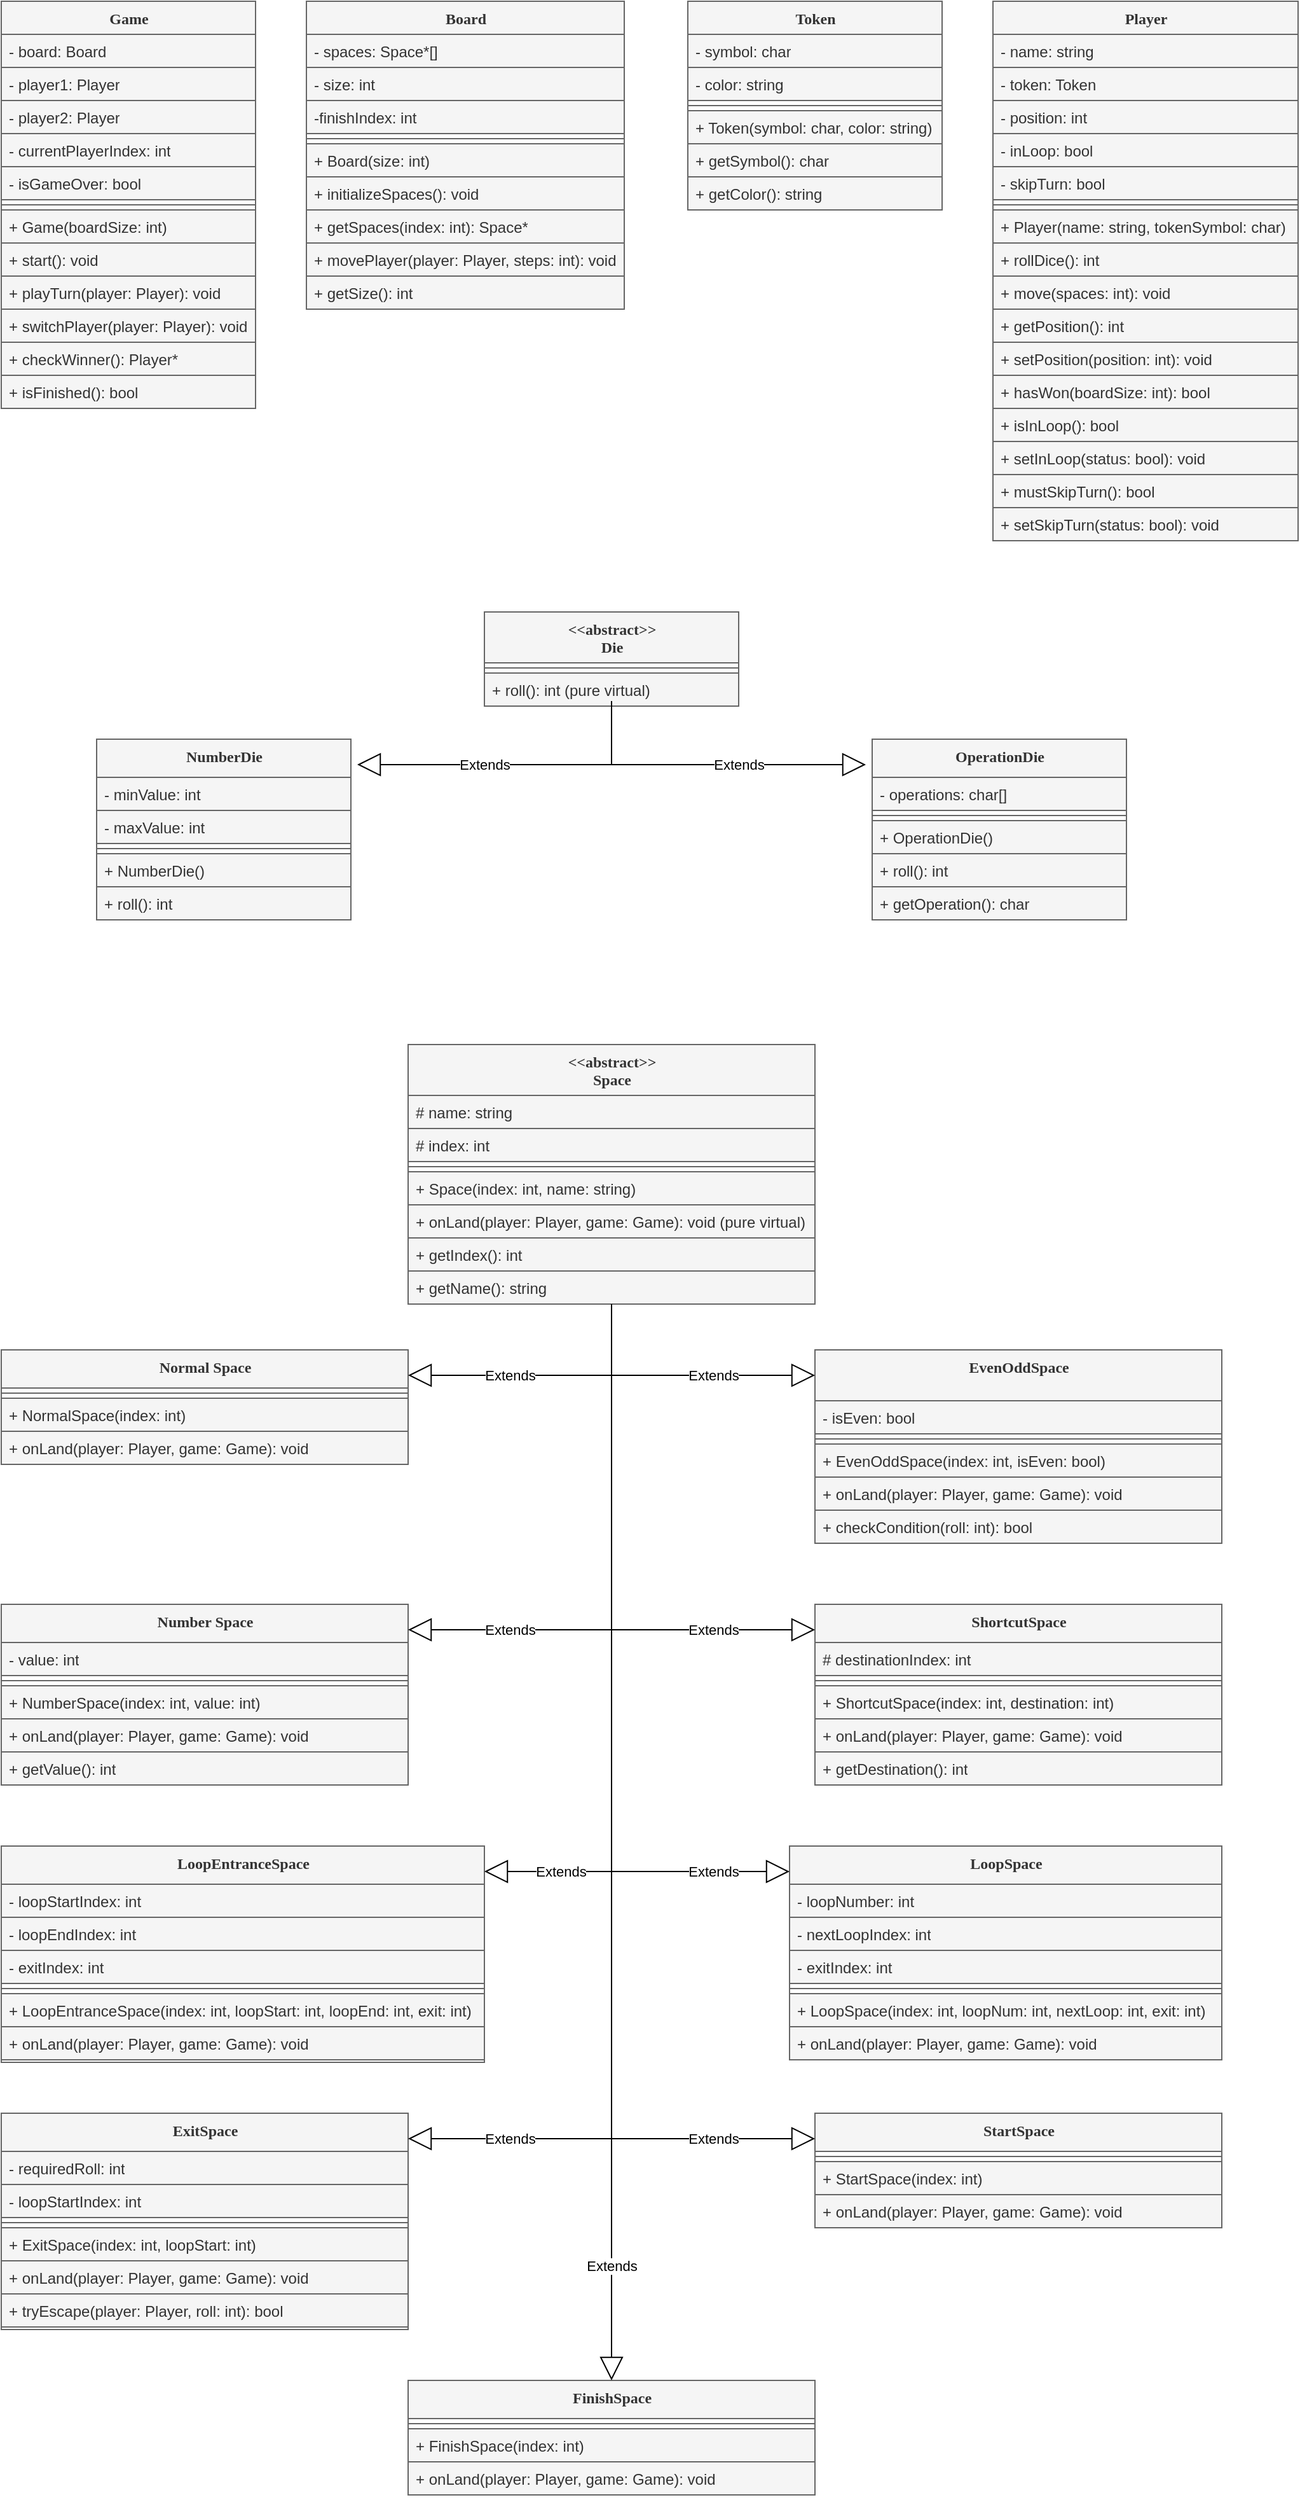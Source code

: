 <mxfile version="26.1.1">
  <diagram name="Page-1" id="9f46799a-70d6-7492-0946-bef42562c5a5">
    <mxGraphModel dx="1434" dy="879" grid="1" gridSize="10" guides="1" tooltips="1" connect="1" arrows="1" fold="1" page="1" pageScale="1" pageWidth="1100" pageHeight="850" background="none" math="0" shadow="0" adaptiveColors="auto">
      <root>
        <mxCell id="0" />
        <mxCell id="1" parent="0" />
        <mxCell id="yjmBPIs3GRNhi1gVWEYC-3" value="Game" style="swimlane;html=1;fontStyle=1;align=center;verticalAlign=top;childLayout=stackLayout;horizontal=1;startSize=26;horizontalStack=0;resizeParent=1;resizeLast=0;collapsible=1;marginBottom=0;swimlaneFillColor=#ffffff;rounded=0;shadow=0;comic=0;labelBackgroundColor=none;strokeWidth=1;fontFamily=Verdana;fontSize=12;fillColor=#f5f5f5;strokeColor=#666666;fontColor=#333333;" vertex="1" parent="1">
          <mxGeometry x="40" y="40" width="200" height="320" as="geometry" />
        </mxCell>
        <mxCell id="yjmBPIs3GRNhi1gVWEYC-4" value="- board: Board" style="text;html=1;align=left;verticalAlign=top;spacingLeft=4;spacingRight=4;whiteSpace=wrap;overflow=hidden;rotatable=0;points=[[0,0.5],[1,0.5]];portConstraint=eastwest;fillColor=#f5f5f5;strokeColor=#666666;fontColor=#333333;" vertex="1" parent="yjmBPIs3GRNhi1gVWEYC-3">
          <mxGeometry y="26" width="200" height="26" as="geometry" />
        </mxCell>
        <mxCell id="yjmBPIs3GRNhi1gVWEYC-5" value="- player1: Player&lt;div&gt;&lt;br&gt;&lt;/div&gt;" style="text;html=1;align=left;verticalAlign=top;spacingLeft=4;spacingRight=4;whiteSpace=wrap;overflow=hidden;rotatable=0;points=[[0,0.5],[1,0.5]];portConstraint=eastwest;fillColor=#f5f5f5;strokeColor=#666666;fontColor=#333333;" vertex="1" parent="yjmBPIs3GRNhi1gVWEYC-3">
          <mxGeometry y="52" width="200" height="26" as="geometry" />
        </mxCell>
        <mxCell id="yjmBPIs3GRNhi1gVWEYC-6" value="- player2: Player" style="text;html=1;align=left;verticalAlign=top;spacingLeft=4;spacingRight=4;whiteSpace=wrap;overflow=hidden;rotatable=0;points=[[0,0.5],[1,0.5]];portConstraint=eastwest;labelBackgroundColor=none;fillColor=#f5f5f5;strokeColor=#666666;fontColor=#333333;" vertex="1" parent="yjmBPIs3GRNhi1gVWEYC-3">
          <mxGeometry y="78" width="200" height="26" as="geometry" />
        </mxCell>
        <mxCell id="yjmBPIs3GRNhi1gVWEYC-7" value="- currentPlayerIndex: int" style="text;html=1;align=left;verticalAlign=top;spacingLeft=4;spacingRight=4;whiteSpace=wrap;overflow=hidden;rotatable=0;points=[[0,0.5],[1,0.5]];portConstraint=eastwest;fillColor=#f5f5f5;strokeColor=#666666;fontColor=#333333;" vertex="1" parent="yjmBPIs3GRNhi1gVWEYC-3">
          <mxGeometry y="104" width="200" height="26" as="geometry" />
        </mxCell>
        <mxCell id="yjmBPIs3GRNhi1gVWEYC-8" value="- isGameOver: bool" style="text;html=1;align=left;verticalAlign=top;spacingLeft=4;spacingRight=4;whiteSpace=wrap;overflow=hidden;rotatable=0;points=[[0,0.5],[1,0.5]];portConstraint=eastwest;fillColor=#f5f5f5;strokeColor=#666666;fontColor=#333333;" vertex="1" parent="yjmBPIs3GRNhi1gVWEYC-3">
          <mxGeometry y="130" width="200" height="26" as="geometry" />
        </mxCell>
        <mxCell id="yjmBPIs3GRNhi1gVWEYC-9" value="" style="line;html=1;strokeWidth=1;align=left;verticalAlign=middle;spacingTop=-1;spacingLeft=3;spacingRight=3;rotatable=0;labelPosition=right;points=[];portConstraint=eastwest;fillColor=#f5f5f5;strokeColor=#666666;fontColor=#333333;" vertex="1" parent="yjmBPIs3GRNhi1gVWEYC-3">
          <mxGeometry y="156" width="200" height="8" as="geometry" />
        </mxCell>
        <mxCell id="yjmBPIs3GRNhi1gVWEYC-10" value="+ Game(boardSize: int)" style="text;html=1;align=left;verticalAlign=top;spacingLeft=4;spacingRight=4;whiteSpace=wrap;overflow=hidden;rotatable=0;points=[[0,0.5],[1,0.5]];portConstraint=eastwest;fillColor=#f5f5f5;strokeColor=#666666;fontColor=#333333;" vertex="1" parent="yjmBPIs3GRNhi1gVWEYC-3">
          <mxGeometry y="164" width="200" height="26" as="geometry" />
        </mxCell>
        <mxCell id="yjmBPIs3GRNhi1gVWEYC-11" value="+ start(): void" style="text;html=1;align=left;verticalAlign=top;spacingLeft=4;spacingRight=4;whiteSpace=wrap;overflow=hidden;rotatable=0;points=[[0,0.5],[1,0.5]];portConstraint=eastwest;fillColor=#f5f5f5;strokeColor=#666666;fontColor=#333333;" vertex="1" parent="yjmBPIs3GRNhi1gVWEYC-3">
          <mxGeometry y="190" width="200" height="26" as="geometry" />
        </mxCell>
        <mxCell id="yjmBPIs3GRNhi1gVWEYC-22" value="+ playTurn(player: Player): void" style="text;html=1;align=left;verticalAlign=top;spacingLeft=4;spacingRight=4;whiteSpace=wrap;overflow=hidden;rotatable=0;points=[[0,0.5],[1,0.5]];portConstraint=eastwest;fillColor=#f5f5f5;strokeColor=#666666;fontColor=#333333;" vertex="1" parent="yjmBPIs3GRNhi1gVWEYC-3">
          <mxGeometry y="216" width="200" height="26" as="geometry" />
        </mxCell>
        <mxCell id="yjmBPIs3GRNhi1gVWEYC-23" value="+ switchPlayer(player: Player): void" style="text;html=1;align=left;verticalAlign=top;spacingLeft=4;spacingRight=4;whiteSpace=wrap;overflow=hidden;rotatable=0;points=[[0,0.5],[1,0.5]];portConstraint=eastwest;fillColor=#f5f5f5;strokeColor=#666666;fontColor=#333333;" vertex="1" parent="yjmBPIs3GRNhi1gVWEYC-3">
          <mxGeometry y="242" width="200" height="26" as="geometry" />
        </mxCell>
        <mxCell id="yjmBPIs3GRNhi1gVWEYC-24" value="+ checkWinner(): Player*" style="text;html=1;align=left;verticalAlign=top;spacingLeft=4;spacingRight=4;whiteSpace=wrap;overflow=hidden;rotatable=0;points=[[0,0.5],[1,0.5]];portConstraint=eastwest;fillColor=#f5f5f5;strokeColor=#666666;fontColor=#333333;" vertex="1" parent="yjmBPIs3GRNhi1gVWEYC-3">
          <mxGeometry y="268" width="200" height="26" as="geometry" />
        </mxCell>
        <mxCell id="yjmBPIs3GRNhi1gVWEYC-25" value="+ isFinished(): bool" style="text;html=1;align=left;verticalAlign=top;spacingLeft=4;spacingRight=4;whiteSpace=wrap;overflow=hidden;rotatable=0;points=[[0,0.5],[1,0.5]];portConstraint=eastwest;fillColor=#f5f5f5;strokeColor=#666666;fontColor=#333333;" vertex="1" parent="yjmBPIs3GRNhi1gVWEYC-3">
          <mxGeometry y="294" width="200" height="26" as="geometry" />
        </mxCell>
        <mxCell id="yjmBPIs3GRNhi1gVWEYC-26" value="Board" style="swimlane;html=1;fontStyle=1;align=center;verticalAlign=top;childLayout=stackLayout;horizontal=1;startSize=26;horizontalStack=0;resizeParent=1;resizeLast=0;collapsible=1;marginBottom=0;swimlaneFillColor=#ffffff;rounded=0;shadow=0;comic=0;labelBackgroundColor=none;strokeWidth=1;fontFamily=Verdana;fontSize=12;fillColor=#f5f5f5;strokeColor=#666666;fontColor=#333333;" vertex="1" parent="1">
          <mxGeometry x="280" y="40" width="250" height="242" as="geometry" />
        </mxCell>
        <mxCell id="yjmBPIs3GRNhi1gVWEYC-27" value="- spaces: Space*[]" style="text;html=1;align=left;verticalAlign=top;spacingLeft=4;spacingRight=4;whiteSpace=wrap;overflow=hidden;rotatable=0;points=[[0,0.5],[1,0.5]];portConstraint=eastwest;fillColor=#f5f5f5;strokeColor=#666666;fontColor=#333333;" vertex="1" parent="yjmBPIs3GRNhi1gVWEYC-26">
          <mxGeometry y="26" width="250" height="26" as="geometry" />
        </mxCell>
        <mxCell id="yjmBPIs3GRNhi1gVWEYC-28" value="&lt;div&gt;- size: int&lt;/div&gt;" style="text;html=1;align=left;verticalAlign=top;spacingLeft=4;spacingRight=4;whiteSpace=wrap;overflow=hidden;rotatable=0;points=[[0,0.5],[1,0.5]];portConstraint=eastwest;fillColor=#f5f5f5;strokeColor=#666666;fontColor=#333333;" vertex="1" parent="yjmBPIs3GRNhi1gVWEYC-26">
          <mxGeometry y="52" width="250" height="26" as="geometry" />
        </mxCell>
        <mxCell id="yjmBPIs3GRNhi1gVWEYC-29" value="-finishIndex: int" style="text;html=1;align=left;verticalAlign=top;spacingLeft=4;spacingRight=4;whiteSpace=wrap;overflow=hidden;rotatable=0;points=[[0,0.5],[1,0.5]];portConstraint=eastwest;labelBackgroundColor=none;fillColor=#f5f5f5;strokeColor=#666666;fontColor=#333333;" vertex="1" parent="yjmBPIs3GRNhi1gVWEYC-26">
          <mxGeometry y="78" width="250" height="26" as="geometry" />
        </mxCell>
        <mxCell id="yjmBPIs3GRNhi1gVWEYC-32" value="" style="line;html=1;strokeWidth=1;align=left;verticalAlign=middle;spacingTop=-1;spacingLeft=3;spacingRight=3;rotatable=0;labelPosition=right;points=[];portConstraint=eastwest;fillColor=#f5f5f5;strokeColor=#666666;fontColor=#333333;" vertex="1" parent="yjmBPIs3GRNhi1gVWEYC-26">
          <mxGeometry y="104" width="250" height="8" as="geometry" />
        </mxCell>
        <mxCell id="yjmBPIs3GRNhi1gVWEYC-33" value="+ Board(size: int)" style="text;html=1;align=left;verticalAlign=top;spacingLeft=4;spacingRight=4;whiteSpace=wrap;overflow=hidden;rotatable=0;points=[[0,0.5],[1,0.5]];portConstraint=eastwest;fillColor=#f5f5f5;strokeColor=#666666;fontColor=#333333;" vertex="1" parent="yjmBPIs3GRNhi1gVWEYC-26">
          <mxGeometry y="112" width="250" height="26" as="geometry" />
        </mxCell>
        <mxCell id="yjmBPIs3GRNhi1gVWEYC-34" value="+ initializeSpaces(): void" style="text;html=1;align=left;verticalAlign=top;spacingLeft=4;spacingRight=4;whiteSpace=wrap;overflow=hidden;rotatable=0;points=[[0,0.5],[1,0.5]];portConstraint=eastwest;fillColor=#f5f5f5;strokeColor=#666666;fontColor=#333333;" vertex="1" parent="yjmBPIs3GRNhi1gVWEYC-26">
          <mxGeometry y="138" width="250" height="26" as="geometry" />
        </mxCell>
        <mxCell id="yjmBPIs3GRNhi1gVWEYC-35" value="+ getSpaces(index: int): Space*" style="text;html=1;align=left;verticalAlign=top;spacingLeft=4;spacingRight=4;whiteSpace=wrap;overflow=hidden;rotatable=0;points=[[0,0.5],[1,0.5]];portConstraint=eastwest;fillColor=#f5f5f5;strokeColor=#666666;fontColor=#333333;" vertex="1" parent="yjmBPIs3GRNhi1gVWEYC-26">
          <mxGeometry y="164" width="250" height="26" as="geometry" />
        </mxCell>
        <mxCell id="yjmBPIs3GRNhi1gVWEYC-36" value="+ movePlayer(player: Player, steps: int): void" style="text;html=1;align=left;verticalAlign=top;spacingLeft=4;spacingRight=4;whiteSpace=wrap;overflow=hidden;rotatable=0;points=[[0,0.5],[1,0.5]];portConstraint=eastwest;fillColor=#f5f5f5;strokeColor=#666666;fontColor=#333333;" vertex="1" parent="yjmBPIs3GRNhi1gVWEYC-26">
          <mxGeometry y="190" width="250" height="26" as="geometry" />
        </mxCell>
        <mxCell id="yjmBPIs3GRNhi1gVWEYC-37" value="+ getSize(): int" style="text;html=1;align=left;verticalAlign=top;spacingLeft=4;spacingRight=4;whiteSpace=wrap;overflow=hidden;rotatable=0;points=[[0,0.5],[1,0.5]];portConstraint=eastwest;fillColor=#f5f5f5;strokeColor=#666666;fontColor=#333333;" vertex="1" parent="yjmBPIs3GRNhi1gVWEYC-26">
          <mxGeometry y="216" width="250" height="26" as="geometry" />
        </mxCell>
        <mxCell id="yjmBPIs3GRNhi1gVWEYC-39" value="Player" style="swimlane;html=1;fontStyle=1;align=center;verticalAlign=top;childLayout=stackLayout;horizontal=1;startSize=26;horizontalStack=0;resizeParent=1;resizeLast=0;collapsible=1;marginBottom=0;swimlaneFillColor=#ffffff;rounded=0;shadow=0;comic=0;labelBackgroundColor=none;strokeWidth=1;fontFamily=Verdana;fontSize=12;fillColor=#f5f5f5;strokeColor=#666666;fontColor=#333333;" vertex="1" parent="1">
          <mxGeometry x="820" y="40" width="240" height="424" as="geometry" />
        </mxCell>
        <mxCell id="yjmBPIs3GRNhi1gVWEYC-40" value="- name: string" style="text;html=1;align=left;verticalAlign=top;spacingLeft=4;spacingRight=4;whiteSpace=wrap;overflow=hidden;rotatable=0;points=[[0,0.5],[1,0.5]];portConstraint=eastwest;fillColor=#f5f5f5;strokeColor=#666666;fontColor=#333333;" vertex="1" parent="yjmBPIs3GRNhi1gVWEYC-39">
          <mxGeometry y="26" width="240" height="26" as="geometry" />
        </mxCell>
        <mxCell id="yjmBPIs3GRNhi1gVWEYC-41" value="&lt;div&gt;- token: Token&lt;/div&gt;" style="text;html=1;align=left;verticalAlign=top;spacingLeft=4;spacingRight=4;whiteSpace=wrap;overflow=hidden;rotatable=0;points=[[0,0.5],[1,0.5]];portConstraint=eastwest;fillColor=#f5f5f5;strokeColor=#666666;fontColor=#333333;" vertex="1" parent="yjmBPIs3GRNhi1gVWEYC-39">
          <mxGeometry y="52" width="240" height="26" as="geometry" />
        </mxCell>
        <mxCell id="yjmBPIs3GRNhi1gVWEYC-42" value="- position: int" style="text;html=1;align=left;verticalAlign=top;spacingLeft=4;spacingRight=4;whiteSpace=wrap;overflow=hidden;rotatable=0;points=[[0,0.5],[1,0.5]];portConstraint=eastwest;labelBackgroundColor=none;fillColor=#f5f5f5;strokeColor=#666666;fontColor=#333333;" vertex="1" parent="yjmBPIs3GRNhi1gVWEYC-39">
          <mxGeometry y="78" width="240" height="26" as="geometry" />
        </mxCell>
        <mxCell id="yjmBPIs3GRNhi1gVWEYC-50" value="- inLoop: bool" style="text;html=1;align=left;verticalAlign=top;spacingLeft=4;spacingRight=4;whiteSpace=wrap;overflow=hidden;rotatable=0;points=[[0,0.5],[1,0.5]];portConstraint=eastwest;labelBackgroundColor=none;fillColor=#f5f5f5;strokeColor=#666666;fontColor=#333333;" vertex="1" parent="yjmBPIs3GRNhi1gVWEYC-39">
          <mxGeometry y="104" width="240" height="26" as="geometry" />
        </mxCell>
        <mxCell id="yjmBPIs3GRNhi1gVWEYC-49" value="- skipTurn: bool" style="text;html=1;align=left;verticalAlign=top;spacingLeft=4;spacingRight=4;whiteSpace=wrap;overflow=hidden;rotatable=0;points=[[0,0.5],[1,0.5]];portConstraint=eastwest;labelBackgroundColor=none;fillColor=#f5f5f5;strokeColor=#666666;fontColor=#333333;" vertex="1" parent="yjmBPIs3GRNhi1gVWEYC-39">
          <mxGeometry y="130" width="240" height="26" as="geometry" />
        </mxCell>
        <mxCell id="yjmBPIs3GRNhi1gVWEYC-43" value="" style="line;html=1;strokeWidth=1;align=left;verticalAlign=middle;spacingTop=-1;spacingLeft=3;spacingRight=3;rotatable=0;labelPosition=right;points=[];portConstraint=eastwest;fillColor=#f5f5f5;strokeColor=#666666;fontColor=#333333;" vertex="1" parent="yjmBPIs3GRNhi1gVWEYC-39">
          <mxGeometry y="156" width="240" height="8" as="geometry" />
        </mxCell>
        <mxCell id="yjmBPIs3GRNhi1gVWEYC-44" value="+ Player(name: string, tokenSymbol: char)" style="text;html=1;align=left;verticalAlign=top;spacingLeft=4;spacingRight=4;whiteSpace=wrap;overflow=hidden;rotatable=0;points=[[0,0.5],[1,0.5]];portConstraint=eastwest;fillColor=#f5f5f5;strokeColor=#666666;fontColor=#333333;" vertex="1" parent="yjmBPIs3GRNhi1gVWEYC-39">
          <mxGeometry y="164" width="240" height="26" as="geometry" />
        </mxCell>
        <mxCell id="yjmBPIs3GRNhi1gVWEYC-45" value="+ rollDice(): int" style="text;html=1;align=left;verticalAlign=top;spacingLeft=4;spacingRight=4;whiteSpace=wrap;overflow=hidden;rotatable=0;points=[[0,0.5],[1,0.5]];portConstraint=eastwest;fillColor=#f5f5f5;strokeColor=#666666;fontColor=#333333;" vertex="1" parent="yjmBPIs3GRNhi1gVWEYC-39">
          <mxGeometry y="190" width="240" height="26" as="geometry" />
        </mxCell>
        <mxCell id="yjmBPIs3GRNhi1gVWEYC-46" value="+ move(spaces: int): void" style="text;html=1;align=left;verticalAlign=top;spacingLeft=4;spacingRight=4;whiteSpace=wrap;overflow=hidden;rotatable=0;points=[[0,0.5],[1,0.5]];portConstraint=eastwest;fillColor=#f5f5f5;strokeColor=#666666;fontColor=#333333;" vertex="1" parent="yjmBPIs3GRNhi1gVWEYC-39">
          <mxGeometry y="216" width="240" height="26" as="geometry" />
        </mxCell>
        <mxCell id="yjmBPIs3GRNhi1gVWEYC-47" value="+ getPosition(): int" style="text;html=1;align=left;verticalAlign=top;spacingLeft=4;spacingRight=4;whiteSpace=wrap;overflow=hidden;rotatable=0;points=[[0,0.5],[1,0.5]];portConstraint=eastwest;fillColor=#f5f5f5;strokeColor=#666666;fontColor=#333333;" vertex="1" parent="yjmBPIs3GRNhi1gVWEYC-39">
          <mxGeometry y="242" width="240" height="26" as="geometry" />
        </mxCell>
        <mxCell id="yjmBPIs3GRNhi1gVWEYC-48" value="+ setPosition(position: int): void&lt;div&gt;&amp;nbsp;&lt;/div&gt;" style="text;html=1;align=left;verticalAlign=top;spacingLeft=4;spacingRight=4;whiteSpace=wrap;overflow=hidden;rotatable=0;points=[[0,0.5],[1,0.5]];portConstraint=eastwest;fillColor=#f5f5f5;strokeColor=#666666;fontColor=#333333;" vertex="1" parent="yjmBPIs3GRNhi1gVWEYC-39">
          <mxGeometry y="268" width="240" height="26" as="geometry" />
        </mxCell>
        <mxCell id="yjmBPIs3GRNhi1gVWEYC-51" value="+ hasWon(boardSize: int): bool" style="text;html=1;align=left;verticalAlign=top;spacingLeft=4;spacingRight=4;whiteSpace=wrap;overflow=hidden;rotatable=0;points=[[0,0.5],[1,0.5]];portConstraint=eastwest;fillColor=#f5f5f5;strokeColor=#666666;fontColor=#333333;" vertex="1" parent="yjmBPIs3GRNhi1gVWEYC-39">
          <mxGeometry y="294" width="240" height="26" as="geometry" />
        </mxCell>
        <mxCell id="yjmBPIs3GRNhi1gVWEYC-52" value="+ isInLoop(): bool" style="text;html=1;align=left;verticalAlign=top;spacingLeft=4;spacingRight=4;whiteSpace=wrap;overflow=hidden;rotatable=0;points=[[0,0.5],[1,0.5]];portConstraint=eastwest;fillColor=#f5f5f5;strokeColor=#666666;fontColor=#333333;" vertex="1" parent="yjmBPIs3GRNhi1gVWEYC-39">
          <mxGeometry y="320" width="240" height="26" as="geometry" />
        </mxCell>
        <mxCell id="yjmBPIs3GRNhi1gVWEYC-53" value="+ setInLoop(status: bool): void" style="text;html=1;align=left;verticalAlign=top;spacingLeft=4;spacingRight=4;whiteSpace=wrap;overflow=hidden;rotatable=0;points=[[0,0.5],[1,0.5]];portConstraint=eastwest;fillColor=#f5f5f5;strokeColor=#666666;fontColor=#333333;" vertex="1" parent="yjmBPIs3GRNhi1gVWEYC-39">
          <mxGeometry y="346" width="240" height="26" as="geometry" />
        </mxCell>
        <mxCell id="yjmBPIs3GRNhi1gVWEYC-54" value="+ mustSkipTurn(): bool" style="text;html=1;align=left;verticalAlign=top;spacingLeft=4;spacingRight=4;whiteSpace=wrap;overflow=hidden;rotatable=0;points=[[0,0.5],[1,0.5]];portConstraint=eastwest;fillColor=#f5f5f5;strokeColor=#666666;fontColor=#333333;" vertex="1" parent="yjmBPIs3GRNhi1gVWEYC-39">
          <mxGeometry y="372" width="240" height="26" as="geometry" />
        </mxCell>
        <mxCell id="yjmBPIs3GRNhi1gVWEYC-55" value="+ setSkipTurn(status: bool): void" style="text;html=1;align=left;verticalAlign=top;spacingLeft=4;spacingRight=4;whiteSpace=wrap;overflow=hidden;rotatable=0;points=[[0,0.5],[1,0.5]];portConstraint=eastwest;fillColor=#f5f5f5;strokeColor=#666666;fontColor=#333333;" vertex="1" parent="yjmBPIs3GRNhi1gVWEYC-39">
          <mxGeometry y="398" width="240" height="26" as="geometry" />
        </mxCell>
        <mxCell id="yjmBPIs3GRNhi1gVWEYC-56" value="Token" style="swimlane;html=1;fontStyle=1;align=center;verticalAlign=top;childLayout=stackLayout;horizontal=1;startSize=26;horizontalStack=0;resizeParent=1;resizeLast=0;collapsible=1;marginBottom=0;swimlaneFillColor=#ffffff;rounded=0;shadow=0;comic=0;labelBackgroundColor=none;strokeWidth=1;fontFamily=Verdana;fontSize=12;fillColor=#f5f5f5;strokeColor=#666666;fontColor=#333333;" vertex="1" parent="1">
          <mxGeometry x="580" y="40" width="200" height="164" as="geometry" />
        </mxCell>
        <mxCell id="yjmBPIs3GRNhi1gVWEYC-73" value="- symbol: char" style="text;html=1;align=left;verticalAlign=top;spacingLeft=4;spacingRight=4;whiteSpace=wrap;overflow=hidden;rotatable=0;points=[[0,0.5],[1,0.5]];portConstraint=eastwest;fillColor=#f5f5f5;strokeColor=#666666;fontColor=#333333;" vertex="1" parent="yjmBPIs3GRNhi1gVWEYC-56">
          <mxGeometry y="26" width="200" height="26" as="geometry" />
        </mxCell>
        <mxCell id="yjmBPIs3GRNhi1gVWEYC-57" value="- color: string" style="text;html=1;align=left;verticalAlign=top;spacingLeft=4;spacingRight=4;whiteSpace=wrap;overflow=hidden;rotatable=0;points=[[0,0.5],[1,0.5]];portConstraint=eastwest;fillColor=#f5f5f5;strokeColor=#666666;fontColor=#333333;" vertex="1" parent="yjmBPIs3GRNhi1gVWEYC-56">
          <mxGeometry y="52" width="200" height="26" as="geometry" />
        </mxCell>
        <mxCell id="yjmBPIs3GRNhi1gVWEYC-62" value="" style="line;html=1;strokeWidth=1;align=left;verticalAlign=middle;spacingTop=-1;spacingLeft=3;spacingRight=3;rotatable=0;labelPosition=right;points=[];portConstraint=eastwest;fillColor=#f5f5f5;strokeColor=#666666;fontColor=#333333;" vertex="1" parent="yjmBPIs3GRNhi1gVWEYC-56">
          <mxGeometry y="78" width="200" height="8" as="geometry" />
        </mxCell>
        <mxCell id="yjmBPIs3GRNhi1gVWEYC-63" value="+ Token(symbol: char, color: string)" style="text;html=1;align=left;verticalAlign=top;spacingLeft=4;spacingRight=4;whiteSpace=wrap;overflow=hidden;rotatable=0;points=[[0,0.5],[1,0.5]];portConstraint=eastwest;fillColor=#f5f5f5;strokeColor=#666666;fontColor=#333333;" vertex="1" parent="yjmBPIs3GRNhi1gVWEYC-56">
          <mxGeometry y="86" width="200" height="26" as="geometry" />
        </mxCell>
        <mxCell id="yjmBPIs3GRNhi1gVWEYC-86" value="+ getSymbol(): char" style="text;html=1;align=left;verticalAlign=top;spacingLeft=4;spacingRight=4;whiteSpace=wrap;overflow=hidden;rotatable=0;points=[[0,0.5],[1,0.5]];portConstraint=eastwest;fillColor=#f5f5f5;strokeColor=#666666;fontColor=#333333;" vertex="1" parent="yjmBPIs3GRNhi1gVWEYC-56">
          <mxGeometry y="112" width="200" height="26" as="geometry" />
        </mxCell>
        <mxCell id="yjmBPIs3GRNhi1gVWEYC-87" value="+ getColor(): string" style="text;html=1;align=left;verticalAlign=top;spacingLeft=4;spacingRight=4;whiteSpace=wrap;overflow=hidden;rotatable=0;points=[[0,0.5],[1,0.5]];portConstraint=eastwest;fillColor=#f5f5f5;strokeColor=#666666;fontColor=#333333;" vertex="1" parent="yjmBPIs3GRNhi1gVWEYC-56">
          <mxGeometry y="138" width="200" height="26" as="geometry" />
        </mxCell>
        <mxCell id="yjmBPIs3GRNhi1gVWEYC-95" value="NumberDie" style="swimlane;html=1;fontStyle=1;align=center;verticalAlign=top;childLayout=stackLayout;horizontal=1;startSize=30;horizontalStack=0;resizeParent=1;resizeLast=0;collapsible=1;marginBottom=0;swimlaneFillColor=#ffffff;rounded=0;shadow=0;comic=0;labelBackgroundColor=none;strokeWidth=1;fontFamily=Verdana;fontSize=12;fillColor=#f5f5f5;strokeColor=#666666;fontColor=#333333;" vertex="1" parent="1">
          <mxGeometry x="115" y="620" width="200" height="142" as="geometry" />
        </mxCell>
        <mxCell id="yjmBPIs3GRNhi1gVWEYC-98" value="- minValue: int" style="text;html=1;align=left;verticalAlign=top;spacingLeft=4;spacingRight=4;whiteSpace=wrap;overflow=hidden;rotatable=0;points=[[0,0.5],[1,0.5]];portConstraint=eastwest;fillColor=#f5f5f5;strokeColor=#666666;fontColor=#333333;" vertex="1" parent="yjmBPIs3GRNhi1gVWEYC-95">
          <mxGeometry y="30" width="200" height="26" as="geometry" />
        </mxCell>
        <mxCell id="yjmBPIs3GRNhi1gVWEYC-103" value="- maxValue: int&lt;div&gt;&lt;br&gt;&lt;/div&gt;" style="text;html=1;align=left;verticalAlign=top;spacingLeft=4;spacingRight=4;whiteSpace=wrap;overflow=hidden;rotatable=0;points=[[0,0.5],[1,0.5]];portConstraint=eastwest;fillColor=#f5f5f5;strokeColor=#666666;fontColor=#333333;" vertex="1" parent="yjmBPIs3GRNhi1gVWEYC-95">
          <mxGeometry y="56" width="200" height="26" as="geometry" />
        </mxCell>
        <mxCell id="yjmBPIs3GRNhi1gVWEYC-96" value="" style="line;html=1;strokeWidth=1;align=left;verticalAlign=middle;spacingTop=-1;spacingLeft=3;spacingRight=3;rotatable=0;labelPosition=right;points=[];portConstraint=eastwest;fillColor=#f5f5f5;strokeColor=#666666;fontColor=#333333;" vertex="1" parent="yjmBPIs3GRNhi1gVWEYC-95">
          <mxGeometry y="82" width="200" height="8" as="geometry" />
        </mxCell>
        <mxCell id="yjmBPIs3GRNhi1gVWEYC-97" value="+ NumberDie()" style="text;html=1;align=left;verticalAlign=top;spacingLeft=4;spacingRight=4;whiteSpace=wrap;overflow=hidden;rotatable=0;points=[[0,0.5],[1,0.5]];portConstraint=eastwest;fillColor=#f5f5f5;strokeColor=#666666;fontColor=#333333;" vertex="1" parent="yjmBPIs3GRNhi1gVWEYC-95">
          <mxGeometry y="90" width="200" height="26" as="geometry" />
        </mxCell>
        <mxCell id="yjmBPIs3GRNhi1gVWEYC-104" value="+ roll(): int" style="text;html=1;align=left;verticalAlign=top;spacingLeft=4;spacingRight=4;whiteSpace=wrap;overflow=hidden;rotatable=0;points=[[0,0.5],[1,0.5]];portConstraint=eastwest;fillColor=#f5f5f5;strokeColor=#666666;fontColor=#333333;" vertex="1" parent="yjmBPIs3GRNhi1gVWEYC-95">
          <mxGeometry y="116" width="200" height="26" as="geometry" />
        </mxCell>
        <mxCell id="yjmBPIs3GRNhi1gVWEYC-88" value="&amp;lt;&amp;lt;abstract&amp;gt;&amp;gt;&lt;br&gt;Die" style="swimlane;html=1;fontStyle=1;align=center;verticalAlign=top;childLayout=stackLayout;horizontal=1;startSize=40;horizontalStack=0;resizeParent=1;resizeLast=0;collapsible=1;marginBottom=0;swimlaneFillColor=#ffffff;rounded=0;shadow=0;comic=0;labelBackgroundColor=none;strokeWidth=1;fontFamily=Verdana;fontSize=12;fillColor=#f5f5f5;strokeColor=#666666;fontColor=#333333;" vertex="1" parent="1">
          <mxGeometry x="420" y="520" width="200" height="74" as="geometry" />
        </mxCell>
        <mxCell id="yjmBPIs3GRNhi1gVWEYC-91" value="" style="line;html=1;strokeWidth=1;align=left;verticalAlign=middle;spacingTop=-1;spacingLeft=3;spacingRight=3;rotatable=0;labelPosition=right;points=[];portConstraint=eastwest;fillColor=#f5f5f5;strokeColor=#666666;fontColor=#333333;" vertex="1" parent="yjmBPIs3GRNhi1gVWEYC-88">
          <mxGeometry y="40" width="200" height="8" as="geometry" />
        </mxCell>
        <mxCell id="yjmBPIs3GRNhi1gVWEYC-94" value="+ roll(): int (pure virtual)" style="text;html=1;align=left;verticalAlign=top;spacingLeft=4;spacingRight=4;whiteSpace=wrap;overflow=hidden;rotatable=0;points=[[0,0.5],[1,0.5]];portConstraint=eastwest;fillColor=#f5f5f5;strokeColor=#666666;fontColor=#333333;" vertex="1" parent="yjmBPIs3GRNhi1gVWEYC-88">
          <mxGeometry y="48" width="200" height="26" as="geometry" />
        </mxCell>
        <mxCell id="yjmBPIs3GRNhi1gVWEYC-99" value="OperationDie" style="swimlane;html=1;fontStyle=1;align=center;verticalAlign=top;childLayout=stackLayout;horizontal=1;startSize=30;horizontalStack=0;resizeParent=1;resizeLast=0;collapsible=1;marginBottom=0;swimlaneFillColor=#ffffff;rounded=0;shadow=0;comic=0;labelBackgroundColor=none;strokeWidth=1;fontFamily=Verdana;fontSize=12;fillColor=#f5f5f5;strokeColor=#666666;fontColor=#333333;" vertex="1" parent="1">
          <mxGeometry x="725" y="620" width="200" height="142" as="geometry" />
        </mxCell>
        <mxCell id="yjmBPIs3GRNhi1gVWEYC-100" value="- operations: char[]" style="text;html=1;align=left;verticalAlign=top;spacingLeft=4;spacingRight=4;whiteSpace=wrap;overflow=hidden;rotatable=0;points=[[0,0.5],[1,0.5]];portConstraint=eastwest;fillColor=#f5f5f5;strokeColor=#666666;fontColor=#333333;" vertex="1" parent="yjmBPIs3GRNhi1gVWEYC-99">
          <mxGeometry y="30" width="200" height="26" as="geometry" />
        </mxCell>
        <mxCell id="yjmBPIs3GRNhi1gVWEYC-101" value="" style="line;html=1;strokeWidth=1;align=left;verticalAlign=middle;spacingTop=-1;spacingLeft=3;spacingRight=3;rotatable=0;labelPosition=right;points=[];portConstraint=eastwest;fillColor=#f5f5f5;strokeColor=#666666;fontColor=#333333;" vertex="1" parent="yjmBPIs3GRNhi1gVWEYC-99">
          <mxGeometry y="56" width="200" height="8" as="geometry" />
        </mxCell>
        <mxCell id="yjmBPIs3GRNhi1gVWEYC-102" value="+ OperationDie()" style="text;html=1;align=left;verticalAlign=top;spacingLeft=4;spacingRight=4;whiteSpace=wrap;overflow=hidden;rotatable=0;points=[[0,0.5],[1,0.5]];portConstraint=eastwest;fillColor=#f5f5f5;strokeColor=#666666;fontColor=#333333;" vertex="1" parent="yjmBPIs3GRNhi1gVWEYC-99">
          <mxGeometry y="64" width="200" height="26" as="geometry" />
        </mxCell>
        <mxCell id="yjmBPIs3GRNhi1gVWEYC-105" value="+ roll(): int" style="text;html=1;align=left;verticalAlign=top;spacingLeft=4;spacingRight=4;whiteSpace=wrap;overflow=hidden;rotatable=0;points=[[0,0.5],[1,0.5]];portConstraint=eastwest;fillColor=#f5f5f5;strokeColor=#666666;fontColor=#333333;" vertex="1" parent="yjmBPIs3GRNhi1gVWEYC-99">
          <mxGeometry y="90" width="200" height="26" as="geometry" />
        </mxCell>
        <mxCell id="yjmBPIs3GRNhi1gVWEYC-106" value="+ getOperation(): char" style="text;html=1;align=left;verticalAlign=top;spacingLeft=4;spacingRight=4;whiteSpace=wrap;overflow=hidden;rotatable=0;points=[[0,0.5],[1,0.5]];portConstraint=eastwest;fillColor=#f5f5f5;strokeColor=#666666;fontColor=#333333;" vertex="1" parent="yjmBPIs3GRNhi1gVWEYC-99">
          <mxGeometry y="116" width="200" height="26" as="geometry" />
        </mxCell>
        <mxCell id="yjmBPIs3GRNhi1gVWEYC-109" value="&amp;lt;&amp;lt;abstract&amp;gt;&amp;gt;&lt;br&gt;Space" style="swimlane;html=1;fontStyle=1;align=center;verticalAlign=top;childLayout=stackLayout;horizontal=1;startSize=40;horizontalStack=0;resizeParent=1;resizeLast=0;collapsible=1;marginBottom=0;swimlaneFillColor=#ffffff;rounded=0;shadow=0;comic=0;labelBackgroundColor=none;strokeWidth=1;fontFamily=Verdana;fontSize=12;fillColor=#f5f5f5;strokeColor=#666666;fontColor=#333333;" vertex="1" parent="1">
          <mxGeometry x="360" y="860" width="320" height="204" as="geometry" />
        </mxCell>
        <mxCell id="yjmBPIs3GRNhi1gVWEYC-113" value="# name: string" style="text;html=1;align=left;verticalAlign=top;spacingLeft=4;spacingRight=4;whiteSpace=wrap;overflow=hidden;rotatable=0;points=[[0,0.5],[1,0.5]];portConstraint=eastwest;fillColor=#f5f5f5;strokeColor=#666666;fontColor=#333333;" vertex="1" parent="yjmBPIs3GRNhi1gVWEYC-109">
          <mxGeometry y="40" width="320" height="26" as="geometry" />
        </mxCell>
        <mxCell id="yjmBPIs3GRNhi1gVWEYC-112" value="# index: int" style="text;html=1;align=left;verticalAlign=top;spacingLeft=4;spacingRight=4;whiteSpace=wrap;overflow=hidden;rotatable=0;points=[[0,0.5],[1,0.5]];portConstraint=eastwest;fillColor=#f5f5f5;strokeColor=#666666;fontColor=#333333;" vertex="1" parent="yjmBPIs3GRNhi1gVWEYC-109">
          <mxGeometry y="66" width="320" height="26" as="geometry" />
        </mxCell>
        <mxCell id="yjmBPIs3GRNhi1gVWEYC-110" value="" style="line;html=1;strokeWidth=1;align=left;verticalAlign=middle;spacingTop=-1;spacingLeft=3;spacingRight=3;rotatable=0;labelPosition=right;points=[];portConstraint=eastwest;fillColor=#f5f5f5;strokeColor=#666666;fontColor=#333333;" vertex="1" parent="yjmBPIs3GRNhi1gVWEYC-109">
          <mxGeometry y="92" width="320" height="8" as="geometry" />
        </mxCell>
        <mxCell id="yjmBPIs3GRNhi1gVWEYC-111" value="+ Space(index: int, name: string)" style="text;html=1;align=left;verticalAlign=top;spacingLeft=4;spacingRight=4;whiteSpace=wrap;overflow=hidden;rotatable=0;points=[[0,0.5],[1,0.5]];portConstraint=eastwest;fillColor=#f5f5f5;strokeColor=#666666;fontColor=#333333;" vertex="1" parent="yjmBPIs3GRNhi1gVWEYC-109">
          <mxGeometry y="100" width="320" height="26" as="geometry" />
        </mxCell>
        <mxCell id="yjmBPIs3GRNhi1gVWEYC-114" value="+ onLand(player: Player, game: Game): void (pure virtual)" style="text;html=1;align=left;verticalAlign=top;spacingLeft=4;spacingRight=4;whiteSpace=wrap;overflow=hidden;rotatable=0;points=[[0,0.5],[1,0.5]];portConstraint=eastwest;fillColor=#f5f5f5;strokeColor=#666666;fontColor=#333333;" vertex="1" parent="yjmBPIs3GRNhi1gVWEYC-109">
          <mxGeometry y="126" width="320" height="26" as="geometry" />
        </mxCell>
        <mxCell id="yjmBPIs3GRNhi1gVWEYC-115" value="+ getIndex(): int" style="text;html=1;align=left;verticalAlign=top;spacingLeft=4;spacingRight=4;whiteSpace=wrap;overflow=hidden;rotatable=0;points=[[0,0.5],[1,0.5]];portConstraint=eastwest;fillColor=#f5f5f5;strokeColor=#666666;fontColor=#333333;" vertex="1" parent="yjmBPIs3GRNhi1gVWEYC-109">
          <mxGeometry y="152" width="320" height="26" as="geometry" />
        </mxCell>
        <mxCell id="yjmBPIs3GRNhi1gVWEYC-116" value="+ getName(): string" style="text;html=1;align=left;verticalAlign=top;spacingLeft=4;spacingRight=4;whiteSpace=wrap;overflow=hidden;rotatable=0;points=[[0,0.5],[1,0.5]];portConstraint=eastwest;fillColor=#f5f5f5;strokeColor=#666666;fontColor=#333333;" vertex="1" parent="yjmBPIs3GRNhi1gVWEYC-109">
          <mxGeometry y="178" width="320" height="26" as="geometry" />
        </mxCell>
        <mxCell id="yjmBPIs3GRNhi1gVWEYC-117" value="Normal Space" style="swimlane;html=1;fontStyle=1;align=center;verticalAlign=top;childLayout=stackLayout;horizontal=1;startSize=30;horizontalStack=0;resizeParent=1;resizeLast=0;collapsible=1;marginBottom=0;swimlaneFillColor=#ffffff;rounded=0;shadow=0;comic=0;labelBackgroundColor=none;strokeWidth=1;fontFamily=Verdana;fontSize=12;fillColor=#f5f5f5;strokeColor=#666666;fontColor=#333333;" vertex="1" parent="1">
          <mxGeometry x="40" y="1100" width="320" height="90" as="geometry" />
        </mxCell>
        <mxCell id="yjmBPIs3GRNhi1gVWEYC-120" value="" style="line;html=1;strokeWidth=1;align=left;verticalAlign=middle;spacingTop=-1;spacingLeft=3;spacingRight=3;rotatable=0;labelPosition=right;points=[];portConstraint=eastwest;fillColor=#f5f5f5;strokeColor=#666666;fontColor=#333333;" vertex="1" parent="yjmBPIs3GRNhi1gVWEYC-117">
          <mxGeometry y="30" width="320" height="8" as="geometry" />
        </mxCell>
        <mxCell id="yjmBPIs3GRNhi1gVWEYC-121" value="+ NormalSpace(index: int)" style="text;html=1;align=left;verticalAlign=top;spacingLeft=4;spacingRight=4;whiteSpace=wrap;overflow=hidden;rotatable=0;points=[[0,0.5],[1,0.5]];portConstraint=eastwest;fillColor=#f5f5f5;strokeColor=#666666;fontColor=#333333;" vertex="1" parent="yjmBPIs3GRNhi1gVWEYC-117">
          <mxGeometry y="38" width="320" height="26" as="geometry" />
        </mxCell>
        <mxCell id="yjmBPIs3GRNhi1gVWEYC-122" value="+ onLand(player: Player, game: Game): void" style="text;html=1;align=left;verticalAlign=top;spacingLeft=4;spacingRight=4;whiteSpace=wrap;overflow=hidden;rotatable=0;points=[[0,0.5],[1,0.5]];portConstraint=eastwest;fillColor=#f5f5f5;strokeColor=#666666;fontColor=#333333;" vertex="1" parent="yjmBPIs3GRNhi1gVWEYC-117">
          <mxGeometry y="64" width="320" height="26" as="geometry" />
        </mxCell>
        <mxCell id="yjmBPIs3GRNhi1gVWEYC-125" value="EvenOddSpace" style="swimlane;html=1;fontStyle=1;align=center;verticalAlign=top;childLayout=stackLayout;horizontal=1;startSize=40;horizontalStack=0;resizeParent=1;resizeLast=0;collapsible=1;marginBottom=0;swimlaneFillColor=#ffffff;rounded=0;shadow=0;comic=0;labelBackgroundColor=none;strokeWidth=1;fontFamily=Verdana;fontSize=12;fillColor=#f5f5f5;strokeColor=#666666;fontColor=#333333;" vertex="1" parent="1">
          <mxGeometry x="680" y="1100" width="320" height="152" as="geometry" />
        </mxCell>
        <mxCell id="yjmBPIs3GRNhi1gVWEYC-127" value="- isEven: bool" style="text;html=1;align=left;verticalAlign=top;spacingLeft=4;spacingRight=4;whiteSpace=wrap;overflow=hidden;rotatable=0;points=[[0,0.5],[1,0.5]];portConstraint=eastwest;fillColor=#f5f5f5;strokeColor=#666666;fontColor=#333333;" vertex="1" parent="yjmBPIs3GRNhi1gVWEYC-125">
          <mxGeometry y="40" width="320" height="26" as="geometry" />
        </mxCell>
        <mxCell id="yjmBPIs3GRNhi1gVWEYC-128" value="" style="line;html=1;strokeWidth=1;align=left;verticalAlign=middle;spacingTop=-1;spacingLeft=3;spacingRight=3;rotatable=0;labelPosition=right;points=[];portConstraint=eastwest;fillColor=#f5f5f5;strokeColor=#666666;fontColor=#333333;" vertex="1" parent="yjmBPIs3GRNhi1gVWEYC-125">
          <mxGeometry y="66" width="320" height="8" as="geometry" />
        </mxCell>
        <mxCell id="yjmBPIs3GRNhi1gVWEYC-129" value="+ EvenOddSpace(index: int, isEven: bool)" style="text;html=1;align=left;verticalAlign=top;spacingLeft=4;spacingRight=4;whiteSpace=wrap;overflow=hidden;rotatable=0;points=[[0,0.5],[1,0.5]];portConstraint=eastwest;fillColor=#f5f5f5;strokeColor=#666666;fontColor=#333333;" vertex="1" parent="yjmBPIs3GRNhi1gVWEYC-125">
          <mxGeometry y="74" width="320" height="26" as="geometry" />
        </mxCell>
        <mxCell id="yjmBPIs3GRNhi1gVWEYC-130" value="+ onLand(player: Player, game: Game): void" style="text;html=1;align=left;verticalAlign=top;spacingLeft=4;spacingRight=4;whiteSpace=wrap;overflow=hidden;rotatable=0;points=[[0,0.5],[1,0.5]];portConstraint=eastwest;fillColor=#f5f5f5;strokeColor=#666666;fontColor=#333333;" vertex="1" parent="yjmBPIs3GRNhi1gVWEYC-125">
          <mxGeometry y="100" width="320" height="26" as="geometry" />
        </mxCell>
        <mxCell id="yjmBPIs3GRNhi1gVWEYC-131" value="+ checkCondition(roll: int): bool" style="text;html=1;align=left;verticalAlign=top;spacingLeft=4;spacingRight=4;whiteSpace=wrap;overflow=hidden;rotatable=0;points=[[0,0.5],[1,0.5]];portConstraint=eastwest;fillColor=#f5f5f5;strokeColor=#666666;fontColor=#333333;" vertex="1" parent="yjmBPIs3GRNhi1gVWEYC-125">
          <mxGeometry y="126" width="320" height="26" as="geometry" />
        </mxCell>
        <mxCell id="yjmBPIs3GRNhi1gVWEYC-133" value="Number Space" style="swimlane;html=1;fontStyle=1;align=center;verticalAlign=top;childLayout=stackLayout;horizontal=1;startSize=30;horizontalStack=0;resizeParent=1;resizeLast=0;collapsible=1;marginBottom=0;swimlaneFillColor=#ffffff;rounded=0;shadow=0;comic=0;labelBackgroundColor=none;strokeWidth=1;fontFamily=Verdana;fontSize=12;fillColor=#f5f5f5;strokeColor=#666666;fontColor=#333333;" vertex="1" parent="1">
          <mxGeometry x="40" y="1300" width="320" height="142" as="geometry" />
        </mxCell>
        <mxCell id="yjmBPIs3GRNhi1gVWEYC-135" value="- value: int" style="text;html=1;align=left;verticalAlign=top;spacingLeft=4;spacingRight=4;whiteSpace=wrap;overflow=hidden;rotatable=0;points=[[0,0.5],[1,0.5]];portConstraint=eastwest;fillColor=#f5f5f5;strokeColor=#666666;fontColor=#333333;" vertex="1" parent="yjmBPIs3GRNhi1gVWEYC-133">
          <mxGeometry y="30" width="320" height="26" as="geometry" />
        </mxCell>
        <mxCell id="yjmBPIs3GRNhi1gVWEYC-136" value="" style="line;html=1;strokeWidth=1;align=left;verticalAlign=middle;spacingTop=-1;spacingLeft=3;spacingRight=3;rotatable=0;labelPosition=right;points=[];portConstraint=eastwest;fillColor=#f5f5f5;strokeColor=#666666;fontColor=#333333;" vertex="1" parent="yjmBPIs3GRNhi1gVWEYC-133">
          <mxGeometry y="56" width="320" height="8" as="geometry" />
        </mxCell>
        <mxCell id="yjmBPIs3GRNhi1gVWEYC-192" value="+ NumberSpace(index: int, value: int)" style="text;html=1;align=left;verticalAlign=top;spacingLeft=4;spacingRight=4;whiteSpace=wrap;overflow=hidden;rotatable=0;points=[[0,0.5],[1,0.5]];portConstraint=eastwest;fillColor=#f5f5f5;strokeColor=#666666;fontColor=#333333;" vertex="1" parent="yjmBPIs3GRNhi1gVWEYC-133">
          <mxGeometry y="64" width="320" height="26" as="geometry" />
        </mxCell>
        <mxCell id="yjmBPIs3GRNhi1gVWEYC-196" value="+ onLand(player: Player, game: Game): void" style="text;html=1;align=left;verticalAlign=top;spacingLeft=4;spacingRight=4;whiteSpace=wrap;overflow=hidden;rotatable=0;points=[[0,0.5],[1,0.5]];portConstraint=eastwest;fillColor=#f5f5f5;strokeColor=#666666;fontColor=#333333;" vertex="1" parent="yjmBPIs3GRNhi1gVWEYC-133">
          <mxGeometry y="90" width="320" height="26" as="geometry" />
        </mxCell>
        <mxCell id="yjmBPIs3GRNhi1gVWEYC-197" value="+ getValue(): int" style="text;html=1;align=left;verticalAlign=top;spacingLeft=4;spacingRight=4;whiteSpace=wrap;overflow=hidden;rotatable=0;points=[[0,0.5],[1,0.5]];portConstraint=eastwest;fillColor=#f5f5f5;strokeColor=#666666;fontColor=#333333;" vertex="1" parent="yjmBPIs3GRNhi1gVWEYC-133">
          <mxGeometry y="116" width="320" height="26" as="geometry" />
        </mxCell>
        <mxCell id="yjmBPIs3GRNhi1gVWEYC-141" value="ShortcutSpace" style="swimlane;html=1;fontStyle=1;align=center;verticalAlign=top;childLayout=stackLayout;horizontal=1;startSize=30;horizontalStack=0;resizeParent=1;resizeLast=0;collapsible=1;marginBottom=0;swimlaneFillColor=#ffffff;rounded=0;shadow=0;comic=0;labelBackgroundColor=none;strokeWidth=1;fontFamily=Verdana;fontSize=12;fillColor=#f5f5f5;strokeColor=#666666;fontColor=#333333;" vertex="1" parent="1">
          <mxGeometry x="680" y="1300" width="320" height="142" as="geometry" />
        </mxCell>
        <mxCell id="yjmBPIs3GRNhi1gVWEYC-143" value="# destinationIndex: int" style="text;html=1;align=left;verticalAlign=top;spacingLeft=4;spacingRight=4;whiteSpace=wrap;overflow=hidden;rotatable=0;points=[[0,0.5],[1,0.5]];portConstraint=eastwest;fillColor=#f5f5f5;strokeColor=#666666;fontColor=#333333;" vertex="1" parent="yjmBPIs3GRNhi1gVWEYC-141">
          <mxGeometry y="30" width="320" height="26" as="geometry" />
        </mxCell>
        <mxCell id="yjmBPIs3GRNhi1gVWEYC-144" value="" style="line;html=1;strokeWidth=1;align=left;verticalAlign=middle;spacingTop=-1;spacingLeft=3;spacingRight=3;rotatable=0;labelPosition=right;points=[];portConstraint=eastwest;fillColor=#f5f5f5;strokeColor=#666666;fontColor=#333333;" vertex="1" parent="yjmBPIs3GRNhi1gVWEYC-141">
          <mxGeometry y="56" width="320" height="8" as="geometry" />
        </mxCell>
        <mxCell id="yjmBPIs3GRNhi1gVWEYC-189" value="+ ShortcutSpace(index: int, destination: int)" style="text;html=1;align=left;verticalAlign=top;spacingLeft=4;spacingRight=4;whiteSpace=wrap;overflow=hidden;rotatable=0;points=[[0,0.5],[1,0.5]];portConstraint=eastwest;fillColor=#f5f5f5;strokeColor=#666666;fontColor=#333333;" vertex="1" parent="yjmBPIs3GRNhi1gVWEYC-141">
          <mxGeometry y="64" width="320" height="26" as="geometry" />
        </mxCell>
        <mxCell id="yjmBPIs3GRNhi1gVWEYC-198" value="+ onLand(player: Player, game: Game): void" style="text;html=1;align=left;verticalAlign=top;spacingLeft=4;spacingRight=4;whiteSpace=wrap;overflow=hidden;rotatable=0;points=[[0,0.5],[1,0.5]];portConstraint=eastwest;fillColor=#f5f5f5;strokeColor=#666666;fontColor=#333333;" vertex="1" parent="yjmBPIs3GRNhi1gVWEYC-141">
          <mxGeometry y="90" width="320" height="26" as="geometry" />
        </mxCell>
        <mxCell id="yjmBPIs3GRNhi1gVWEYC-199" value="+ getDestination(): int" style="text;html=1;align=left;verticalAlign=top;spacingLeft=4;spacingRight=4;whiteSpace=wrap;overflow=hidden;rotatable=0;points=[[0,0.5],[1,0.5]];portConstraint=eastwest;fillColor=#f5f5f5;strokeColor=#666666;fontColor=#333333;" vertex="1" parent="yjmBPIs3GRNhi1gVWEYC-141">
          <mxGeometry y="116" width="320" height="26" as="geometry" />
        </mxCell>
        <mxCell id="yjmBPIs3GRNhi1gVWEYC-149" value="LoopSpace" style="swimlane;html=1;fontStyle=1;align=center;verticalAlign=top;childLayout=stackLayout;horizontal=1;startSize=30;horizontalStack=0;resizeParent=1;resizeLast=0;collapsible=1;marginBottom=0;swimlaneFillColor=#ffffff;rounded=0;shadow=0;comic=0;labelBackgroundColor=none;strokeWidth=1;fontFamily=Verdana;fontSize=12;fillColor=#f5f5f5;strokeColor=#666666;fontColor=#333333;" vertex="1" parent="1">
          <mxGeometry x="660" y="1490" width="340" height="168" as="geometry" />
        </mxCell>
        <mxCell id="yjmBPIs3GRNhi1gVWEYC-150" value="- loopNumber: int" style="text;html=1;align=left;verticalAlign=top;spacingLeft=4;spacingRight=4;whiteSpace=wrap;overflow=hidden;rotatable=0;points=[[0,0.5],[1,0.5]];portConstraint=eastwest;fillColor=#f5f5f5;strokeColor=#666666;fontColor=#333333;" vertex="1" parent="yjmBPIs3GRNhi1gVWEYC-149">
          <mxGeometry y="30" width="340" height="26" as="geometry" />
        </mxCell>
        <mxCell id="yjmBPIs3GRNhi1gVWEYC-151" value="- nextLoopIndex: int" style="text;html=1;align=left;verticalAlign=top;spacingLeft=4;spacingRight=4;whiteSpace=wrap;overflow=hidden;rotatable=0;points=[[0,0.5],[1,0.5]];portConstraint=eastwest;fillColor=#f5f5f5;strokeColor=#666666;fontColor=#333333;" vertex="1" parent="yjmBPIs3GRNhi1gVWEYC-149">
          <mxGeometry y="56" width="340" height="26" as="geometry" />
        </mxCell>
        <mxCell id="yjmBPIs3GRNhi1gVWEYC-203" value="- exitIndex: int" style="text;html=1;align=left;verticalAlign=top;spacingLeft=4;spacingRight=4;whiteSpace=wrap;overflow=hidden;rotatable=0;points=[[0,0.5],[1,0.5]];portConstraint=eastwest;fillColor=#f5f5f5;strokeColor=#666666;fontColor=#333333;" vertex="1" parent="yjmBPIs3GRNhi1gVWEYC-149">
          <mxGeometry y="82" width="340" height="26" as="geometry" />
        </mxCell>
        <mxCell id="yjmBPIs3GRNhi1gVWEYC-152" value="" style="line;html=1;strokeWidth=1;align=left;verticalAlign=middle;spacingTop=-1;spacingLeft=3;spacingRight=3;rotatable=0;labelPosition=right;points=[];portConstraint=eastwest;fillColor=#f5f5f5;strokeColor=#666666;fontColor=#333333;" vertex="1" parent="yjmBPIs3GRNhi1gVWEYC-149">
          <mxGeometry y="108" width="340" height="8" as="geometry" />
        </mxCell>
        <mxCell id="yjmBPIs3GRNhi1gVWEYC-193" value="+ LoopSpace(index: int, loopNum: int, nextLoop: int, exit: int)" style="text;html=1;align=left;verticalAlign=top;spacingLeft=4;spacingRight=4;whiteSpace=wrap;overflow=hidden;rotatable=0;points=[[0,0.5],[1,0.5]];portConstraint=eastwest;fillColor=#f5f5f5;strokeColor=#666666;fontColor=#333333;" vertex="1" parent="yjmBPIs3GRNhi1gVWEYC-149">
          <mxGeometry y="116" width="340" height="26" as="geometry" />
        </mxCell>
        <mxCell id="yjmBPIs3GRNhi1gVWEYC-202" value="+ onLand(player: Player, game: Game): void" style="text;html=1;align=left;verticalAlign=top;spacingLeft=4;spacingRight=4;whiteSpace=wrap;overflow=hidden;rotatable=0;points=[[0,0.5],[1,0.5]];portConstraint=eastwest;fillColor=#f5f5f5;strokeColor=#666666;fontColor=#333333;" vertex="1" parent="yjmBPIs3GRNhi1gVWEYC-149">
          <mxGeometry y="142" width="340" height="26" as="geometry" />
        </mxCell>
        <mxCell id="yjmBPIs3GRNhi1gVWEYC-157" value="LoopEntranceSpace" style="swimlane;html=1;fontStyle=1;align=center;verticalAlign=top;childLayout=stackLayout;horizontal=1;startSize=30;horizontalStack=0;resizeParent=1;resizeLast=0;collapsible=1;marginBottom=0;swimlaneFillColor=#ffffff;rounded=0;shadow=0;comic=0;labelBackgroundColor=none;strokeWidth=1;fontFamily=Verdana;fontSize=12;fillColor=#f5f5f5;strokeColor=#666666;fontColor=#333333;" vertex="1" parent="1">
          <mxGeometry x="40" y="1490" width="380" height="170" as="geometry" />
        </mxCell>
        <mxCell id="yjmBPIs3GRNhi1gVWEYC-158" value="- loopStartIndex: int" style="text;html=1;align=left;verticalAlign=top;spacingLeft=4;spacingRight=4;whiteSpace=wrap;overflow=hidden;rotatable=0;points=[[0,0.5],[1,0.5]];portConstraint=eastwest;fillColor=#f5f5f5;strokeColor=#666666;fontColor=#333333;" vertex="1" parent="yjmBPIs3GRNhi1gVWEYC-157">
          <mxGeometry y="30" width="380" height="26" as="geometry" />
        </mxCell>
        <mxCell id="yjmBPIs3GRNhi1gVWEYC-200" value="- loopEndIndex: int" style="text;html=1;align=left;verticalAlign=top;spacingLeft=4;spacingRight=4;whiteSpace=wrap;overflow=hidden;rotatable=0;points=[[0,0.5],[1,0.5]];portConstraint=eastwest;fillColor=#f5f5f5;strokeColor=#666666;fontColor=#333333;" vertex="1" parent="yjmBPIs3GRNhi1gVWEYC-157">
          <mxGeometry y="56" width="380" height="26" as="geometry" />
        </mxCell>
        <mxCell id="yjmBPIs3GRNhi1gVWEYC-159" value="- exitIndex: int" style="text;html=1;align=left;verticalAlign=top;spacingLeft=4;spacingRight=4;whiteSpace=wrap;overflow=hidden;rotatable=0;points=[[0,0.5],[1,0.5]];portConstraint=eastwest;fillColor=#f5f5f5;strokeColor=#666666;fontColor=#333333;" vertex="1" parent="yjmBPIs3GRNhi1gVWEYC-157">
          <mxGeometry y="82" width="380" height="26" as="geometry" />
        </mxCell>
        <mxCell id="yjmBPIs3GRNhi1gVWEYC-160" value="" style="line;html=1;strokeWidth=1;align=left;verticalAlign=middle;spacingTop=-1;spacingLeft=3;spacingRight=3;rotatable=0;labelPosition=right;points=[];portConstraint=eastwest;fillColor=#f5f5f5;strokeColor=#666666;fontColor=#333333;" vertex="1" parent="yjmBPIs3GRNhi1gVWEYC-157">
          <mxGeometry y="108" width="380" height="8" as="geometry" />
        </mxCell>
        <mxCell id="yjmBPIs3GRNhi1gVWEYC-190" value="+ LoopEntranceSpace(index: int, loopStart: int, loopEnd: int, exit: int)" style="text;html=1;align=left;verticalAlign=top;spacingLeft=4;spacingRight=4;whiteSpace=wrap;overflow=hidden;rotatable=0;points=[[0,0.5],[1,0.5]];portConstraint=eastwest;fillColor=#f5f5f5;strokeColor=#666666;fontColor=#333333;" vertex="1" parent="yjmBPIs3GRNhi1gVWEYC-157">
          <mxGeometry y="116" width="380" height="26" as="geometry" />
        </mxCell>
        <mxCell id="yjmBPIs3GRNhi1gVWEYC-201" value="+ onLand(player: Player, game: Game): void" style="text;html=1;align=left;verticalAlign=top;spacingLeft=4;spacingRight=4;whiteSpace=wrap;overflow=hidden;rotatable=0;points=[[0,0.5],[1,0.5]];portConstraint=eastwest;fillColor=#f5f5f5;strokeColor=#666666;fontColor=#333333;" vertex="1" parent="yjmBPIs3GRNhi1gVWEYC-157">
          <mxGeometry y="142" width="380" height="26" as="geometry" />
        </mxCell>
        <mxCell id="yjmBPIs3GRNhi1gVWEYC-165" value="ExitSpace" style="swimlane;html=1;fontStyle=1;align=center;verticalAlign=top;childLayout=stackLayout;horizontal=1;startSize=30;horizontalStack=0;resizeParent=1;resizeLast=0;collapsible=1;marginBottom=0;swimlaneFillColor=#ffffff;rounded=0;shadow=0;comic=0;labelBackgroundColor=none;strokeWidth=1;fontFamily=Verdana;fontSize=12;fillColor=#f5f5f5;strokeColor=#666666;fontColor=#333333;" vertex="1" parent="1">
          <mxGeometry x="40" y="1700" width="320" height="170" as="geometry" />
        </mxCell>
        <mxCell id="yjmBPIs3GRNhi1gVWEYC-166" value="- requiredRoll: int" style="text;html=1;align=left;verticalAlign=top;spacingLeft=4;spacingRight=4;whiteSpace=wrap;overflow=hidden;rotatable=0;points=[[0,0.5],[1,0.5]];portConstraint=eastwest;fillColor=#f5f5f5;strokeColor=#666666;fontColor=#333333;" vertex="1" parent="yjmBPIs3GRNhi1gVWEYC-165">
          <mxGeometry y="30" width="320" height="26" as="geometry" />
        </mxCell>
        <mxCell id="yjmBPIs3GRNhi1gVWEYC-167" value="- loopStartIndex: int" style="text;html=1;align=left;verticalAlign=top;spacingLeft=4;spacingRight=4;whiteSpace=wrap;overflow=hidden;rotatable=0;points=[[0,0.5],[1,0.5]];portConstraint=eastwest;fillColor=#f5f5f5;strokeColor=#666666;fontColor=#333333;" vertex="1" parent="yjmBPIs3GRNhi1gVWEYC-165">
          <mxGeometry y="56" width="320" height="26" as="geometry" />
        </mxCell>
        <mxCell id="yjmBPIs3GRNhi1gVWEYC-168" value="" style="line;html=1;strokeWidth=1;align=left;verticalAlign=middle;spacingTop=-1;spacingLeft=3;spacingRight=3;rotatable=0;labelPosition=right;points=[];portConstraint=eastwest;fillColor=#f5f5f5;strokeColor=#666666;fontColor=#333333;" vertex="1" parent="yjmBPIs3GRNhi1gVWEYC-165">
          <mxGeometry y="82" width="320" height="8" as="geometry" />
        </mxCell>
        <mxCell id="yjmBPIs3GRNhi1gVWEYC-191" value="+ ExitSpace(index: int, loopStart: int)" style="text;html=1;align=left;verticalAlign=top;spacingLeft=4;spacingRight=4;whiteSpace=wrap;overflow=hidden;rotatable=0;points=[[0,0.5],[1,0.5]];portConstraint=eastwest;fillColor=#f5f5f5;strokeColor=#666666;fontColor=#333333;" vertex="1" parent="yjmBPIs3GRNhi1gVWEYC-165">
          <mxGeometry y="90" width="320" height="26" as="geometry" />
        </mxCell>
        <mxCell id="yjmBPIs3GRNhi1gVWEYC-204" value="+ onLand(player: Player, game: Game): void" style="text;html=1;align=left;verticalAlign=top;spacingLeft=4;spacingRight=4;whiteSpace=wrap;overflow=hidden;rotatable=0;points=[[0,0.5],[1,0.5]];portConstraint=eastwest;fillColor=#f5f5f5;strokeColor=#666666;fontColor=#333333;" vertex="1" parent="yjmBPIs3GRNhi1gVWEYC-165">
          <mxGeometry y="116" width="320" height="26" as="geometry" />
        </mxCell>
        <mxCell id="yjmBPIs3GRNhi1gVWEYC-205" value="+ tryEscape(player: Player, roll: int): bool" style="text;html=1;align=left;verticalAlign=top;spacingLeft=4;spacingRight=4;whiteSpace=wrap;overflow=hidden;rotatable=0;points=[[0,0.5],[1,0.5]];portConstraint=eastwest;fillColor=#f5f5f5;strokeColor=#666666;fontColor=#333333;" vertex="1" parent="yjmBPIs3GRNhi1gVWEYC-165">
          <mxGeometry y="142" width="320" height="26" as="geometry" />
        </mxCell>
        <mxCell id="yjmBPIs3GRNhi1gVWEYC-173" value="StartSpace" style="swimlane;html=1;fontStyle=1;align=center;verticalAlign=top;childLayout=stackLayout;horizontal=1;startSize=30;horizontalStack=0;resizeParent=1;resizeLast=0;collapsible=1;marginBottom=0;swimlaneFillColor=#ffffff;rounded=0;shadow=0;comic=0;labelBackgroundColor=none;strokeWidth=1;fontFamily=Verdana;fontSize=12;fillColor=#f5f5f5;strokeColor=#666666;fontColor=#333333;" vertex="1" parent="1">
          <mxGeometry x="680" y="1700" width="320" height="90" as="geometry" />
        </mxCell>
        <mxCell id="yjmBPIs3GRNhi1gVWEYC-176" value="" style="line;html=1;strokeWidth=1;align=left;verticalAlign=middle;spacingTop=-1;spacingLeft=3;spacingRight=3;rotatable=0;labelPosition=right;points=[];portConstraint=eastwest;fillColor=#f5f5f5;strokeColor=#666666;fontColor=#333333;" vertex="1" parent="yjmBPIs3GRNhi1gVWEYC-173">
          <mxGeometry y="30" width="320" height="8" as="geometry" />
        </mxCell>
        <mxCell id="yjmBPIs3GRNhi1gVWEYC-194" value="+ StartSpace(index: int)" style="text;html=1;align=left;verticalAlign=top;spacingLeft=4;spacingRight=4;whiteSpace=wrap;overflow=hidden;rotatable=0;points=[[0,0.5],[1,0.5]];portConstraint=eastwest;fillColor=#f5f5f5;strokeColor=#666666;fontColor=#333333;" vertex="1" parent="yjmBPIs3GRNhi1gVWEYC-173">
          <mxGeometry y="38" width="320" height="26" as="geometry" />
        </mxCell>
        <mxCell id="yjmBPIs3GRNhi1gVWEYC-206" value="+ onLand(player: Player, game: Game): void" style="text;html=1;align=left;verticalAlign=top;spacingLeft=4;spacingRight=4;whiteSpace=wrap;overflow=hidden;rotatable=0;points=[[0,0.5],[1,0.5]];portConstraint=eastwest;fillColor=#f5f5f5;strokeColor=#666666;fontColor=#333333;" vertex="1" parent="yjmBPIs3GRNhi1gVWEYC-173">
          <mxGeometry y="64" width="320" height="26" as="geometry" />
        </mxCell>
        <mxCell id="yjmBPIs3GRNhi1gVWEYC-181" value="FinishSpace" style="swimlane;html=1;fontStyle=1;align=center;verticalAlign=top;childLayout=stackLayout;horizontal=1;startSize=30;horizontalStack=0;resizeParent=1;resizeLast=0;collapsible=1;marginBottom=0;swimlaneFillColor=#ffffff;rounded=0;shadow=0;comic=0;labelBackgroundColor=none;strokeWidth=1;fontFamily=Verdana;fontSize=12;fillColor=#f5f5f5;strokeColor=#666666;fontColor=#333333;" vertex="1" parent="1">
          <mxGeometry x="360" y="1910" width="320" height="90" as="geometry" />
        </mxCell>
        <mxCell id="yjmBPIs3GRNhi1gVWEYC-184" value="" style="line;html=1;strokeWidth=1;align=left;verticalAlign=middle;spacingTop=-1;spacingLeft=3;spacingRight=3;rotatable=0;labelPosition=right;points=[];portConstraint=eastwest;fillColor=#f5f5f5;strokeColor=#666666;fontColor=#333333;" vertex="1" parent="yjmBPIs3GRNhi1gVWEYC-181">
          <mxGeometry y="30" width="320" height="8" as="geometry" />
        </mxCell>
        <mxCell id="yjmBPIs3GRNhi1gVWEYC-195" value="+ FinishSpace(index: int)" style="text;html=1;align=left;verticalAlign=top;spacingLeft=4;spacingRight=4;whiteSpace=wrap;overflow=hidden;rotatable=0;points=[[0,0.5],[1,0.5]];portConstraint=eastwest;fillColor=#f5f5f5;strokeColor=#666666;fontColor=#333333;" vertex="1" parent="yjmBPIs3GRNhi1gVWEYC-181">
          <mxGeometry y="38" width="320" height="26" as="geometry" />
        </mxCell>
        <mxCell id="yjmBPIs3GRNhi1gVWEYC-207" value="+ onLand(player: Player, game: Game): void" style="text;html=1;align=left;verticalAlign=top;spacingLeft=4;spacingRight=4;whiteSpace=wrap;overflow=hidden;rotatable=0;points=[[0,0.5],[1,0.5]];portConstraint=eastwest;fillColor=#f5f5f5;strokeColor=#666666;fontColor=#333333;" vertex="1" parent="yjmBPIs3GRNhi1gVWEYC-181">
          <mxGeometry y="64" width="320" height="26" as="geometry" />
        </mxCell>
        <mxCell id="yjmBPIs3GRNhi1gVWEYC-208" value="Extends" style="endArrow=block;endSize=16;endFill=0;html=1;rounded=0;" edge="1" parent="1">
          <mxGeometry width="160" relative="1" as="geometry">
            <mxPoint x="520" y="1120" as="sourcePoint" />
            <mxPoint x="680" y="1120" as="targetPoint" />
          </mxGeometry>
        </mxCell>
        <mxCell id="yjmBPIs3GRNhi1gVWEYC-209" value="Extends" style="endArrow=block;endSize=16;endFill=0;html=1;rounded=0;entryX=1;entryY=0;entryDx=0;entryDy=0;entryPerimeter=0;" edge="1" parent="1">
          <mxGeometry width="160" relative="1" as="geometry">
            <mxPoint x="520" y="1120" as="sourcePoint" />
            <mxPoint x="360" y="1120" as="targetPoint" />
          </mxGeometry>
        </mxCell>
        <mxCell id="yjmBPIs3GRNhi1gVWEYC-214" value="Extends" style="endArrow=block;endSize=16;endFill=0;html=1;rounded=0;entryX=1;entryY=0;entryDx=0;entryDy=0;entryPerimeter=0;" edge="1" parent="1">
          <mxGeometry width="160" relative="1" as="geometry">
            <mxPoint x="520" y="1320" as="sourcePoint" />
            <mxPoint x="360" y="1320" as="targetPoint" />
          </mxGeometry>
        </mxCell>
        <mxCell id="yjmBPIs3GRNhi1gVWEYC-215" value="Extends" style="endArrow=block;endSize=16;endFill=0;html=1;rounded=0;" edge="1" parent="1">
          <mxGeometry width="160" relative="1" as="geometry">
            <mxPoint x="520" y="1320" as="sourcePoint" />
            <mxPoint x="680" y="1320" as="targetPoint" />
            <mxPoint as="offset" />
          </mxGeometry>
        </mxCell>
        <mxCell id="yjmBPIs3GRNhi1gVWEYC-216" value="Extends" style="endArrow=block;endSize=16;endFill=0;html=1;rounded=0;" edge="1" parent="1">
          <mxGeometry x="0.143" width="160" relative="1" as="geometry">
            <mxPoint x="520" y="1510" as="sourcePoint" />
            <mxPoint x="660" y="1510" as="targetPoint" />
            <mxPoint as="offset" />
          </mxGeometry>
        </mxCell>
        <mxCell id="yjmBPIs3GRNhi1gVWEYC-217" value="Extends" style="endArrow=block;endSize=16;endFill=0;html=1;rounded=0;" edge="1" parent="1">
          <mxGeometry x="-0.2" width="160" relative="1" as="geometry">
            <mxPoint x="520" y="1510" as="sourcePoint" />
            <mxPoint x="420" y="1510" as="targetPoint" />
            <mxPoint as="offset" />
          </mxGeometry>
        </mxCell>
        <mxCell id="yjmBPIs3GRNhi1gVWEYC-218" value="Extends" style="endArrow=block;endSize=16;endFill=0;html=1;rounded=0;entryX=1;entryY=0;entryDx=0;entryDy=0;entryPerimeter=0;" edge="1" parent="1">
          <mxGeometry width="160" relative="1" as="geometry">
            <mxPoint x="520" y="1720" as="sourcePoint" />
            <mxPoint x="360" y="1720" as="targetPoint" />
          </mxGeometry>
        </mxCell>
        <mxCell id="yjmBPIs3GRNhi1gVWEYC-219" value="Extends" style="endArrow=block;endSize=16;endFill=0;html=1;rounded=0;" edge="1" parent="1">
          <mxGeometry width="160" relative="1" as="geometry">
            <mxPoint x="520" y="1720" as="sourcePoint" />
            <mxPoint x="680" y="1720" as="targetPoint" />
            <mxPoint as="offset" />
          </mxGeometry>
        </mxCell>
        <mxCell id="yjmBPIs3GRNhi1gVWEYC-225" value="" style="endArrow=none;html=1;rounded=0;" edge="1" parent="1">
          <mxGeometry width="50" height="50" relative="1" as="geometry">
            <mxPoint x="520" y="640" as="sourcePoint" />
            <mxPoint x="520" y="590" as="targetPoint" />
          </mxGeometry>
        </mxCell>
        <mxCell id="yjmBPIs3GRNhi1gVWEYC-220" value="Extends" style="endArrow=block;endSize=16;endFill=0;html=1;rounded=0;entryX=0.5;entryY=0;entryDx=0;entryDy=0;" edge="1" parent="1" source="yjmBPIs3GRNhi1gVWEYC-116" target="yjmBPIs3GRNhi1gVWEYC-181">
          <mxGeometry x="0.787" width="160" relative="1" as="geometry">
            <mxPoint x="520" y="1070" as="sourcePoint" />
            <mxPoint x="690" y="1730" as="targetPoint" />
            <mxPoint as="offset" />
          </mxGeometry>
        </mxCell>
        <mxCell id="yjmBPIs3GRNhi1gVWEYC-223" value="Extends" style="endArrow=block;endSize=16;endFill=0;html=1;rounded=0;" edge="1" parent="1">
          <mxGeometry width="160" relative="1" as="geometry">
            <mxPoint x="520" y="640" as="sourcePoint" />
            <mxPoint x="720" y="640" as="targetPoint" />
          </mxGeometry>
        </mxCell>
        <mxCell id="yjmBPIs3GRNhi1gVWEYC-224" value="Extends" style="endArrow=block;endSize=16;endFill=0;html=1;rounded=0;" edge="1" parent="1">
          <mxGeometry width="160" relative="1" as="geometry">
            <mxPoint x="520" y="640" as="sourcePoint" />
            <mxPoint x="320" y="640" as="targetPoint" />
          </mxGeometry>
        </mxCell>
      </root>
    </mxGraphModel>
  </diagram>
</mxfile>
